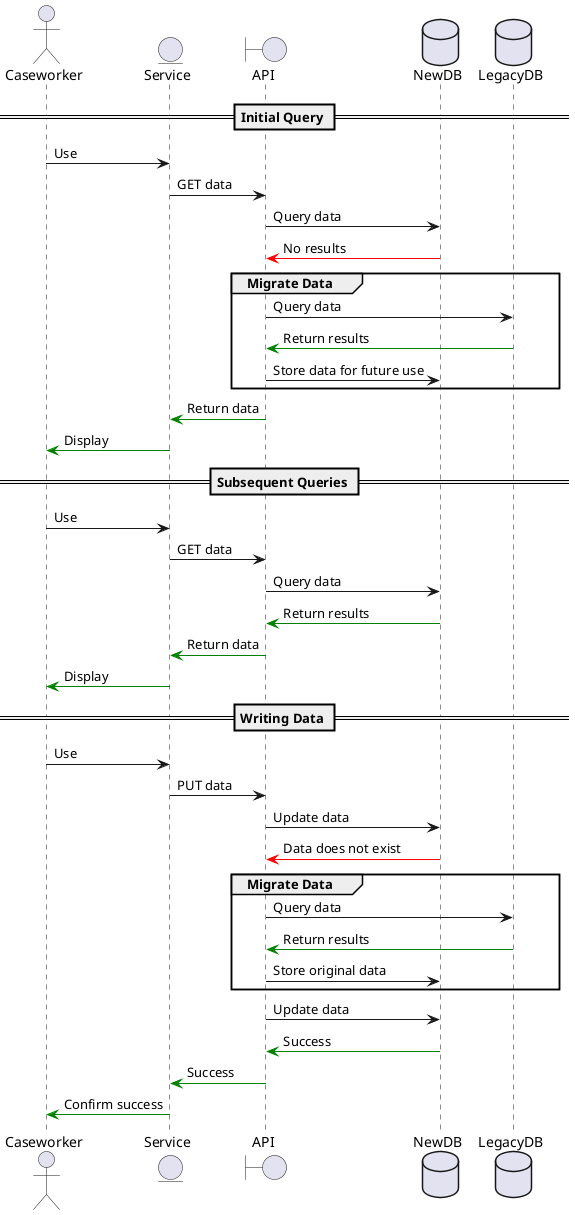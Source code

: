 @startuml

skinparam BackgroundColor #00000000

actor Caseworker
entity Service
boundary API
database NewDB
database LegacyDB

== Initial Query ==

Caseworker -> Service : Use
Service -> API : GET data
API -> NewDB : Query data
API <[#red]- NewDB : No results
group Migrate Data
  API -> LegacyDB : Query data
  API <[#green]- LegacyDB : Return results
  API -> NewDB : Store data for future use
end
Service <[#green]- API : Return data
Caseworker <[#green]- Service : Display

== Subsequent Queries ==

Caseworker -> Service : Use
Service -> API : GET data
API -> NewDB : Query data
API <[#green]- NewDB : Return results
Service <[#green]- API : Return data
Caseworker <[#green]- Service : Display

== Writing Data ==

Caseworker -> Service : Use
Service -> API : PUT data
API -> NewDB : Update data
API <[#red]- NewDB : Data does not exist
group Migrate Data
  API -> LegacyDB : Query data
  API <[#green]- LegacyDB : Return results
  API -> NewDB : Store original data
end
API -> NewDB : Update data
API <[#green]- NewDB : Success
Service <[#green]- API : Success
Caseworker <[#green]- Service : Confirm success

@enduml
